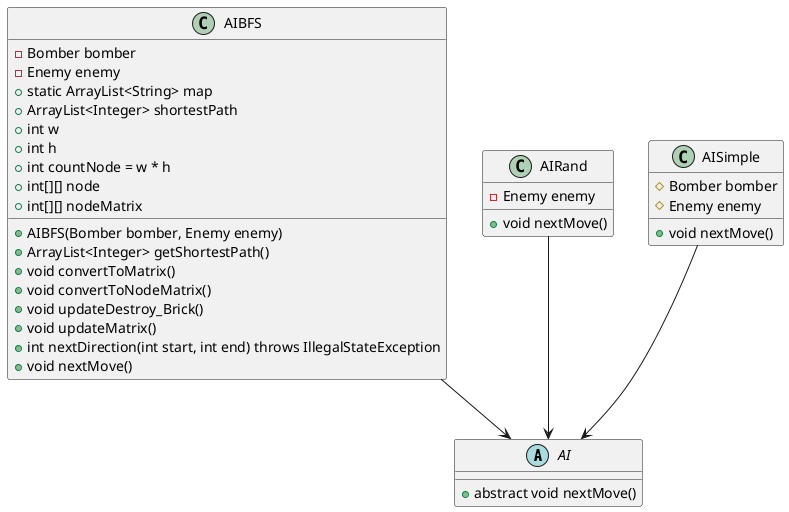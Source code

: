 @startuml
abstract class AI{
    + abstract void nextMove()
}
class AIBFS{
    - Bomber bomber
    - Enemy enemy
    + static ArrayList<String> map
    + AIBFS(Bomber bomber, Enemy enemy)
    + ArrayList<Integer> shortestPath
    + int w
    + int h
    + int countNode = w * h
    + int[][] node
    + int[][] nodeMatrix
    + ArrayList<Integer> getShortestPath()
    + void convertToMatrix()
    + void convertToNodeMatrix()
    + void updateDestroy_Brick()
    + void updateMatrix()
    + int nextDirection(int start, int end) throws IllegalStateException
    + void nextMove()
}
class AIRand{
    - Enemy enemy
    + void nextMove()
}
class AISimple{
    # Bomber bomber
    # Enemy enemy
    + void nextMove()
}
AISimple-->AI
AIRand-->AI
AIBFS-->AI
@enduml